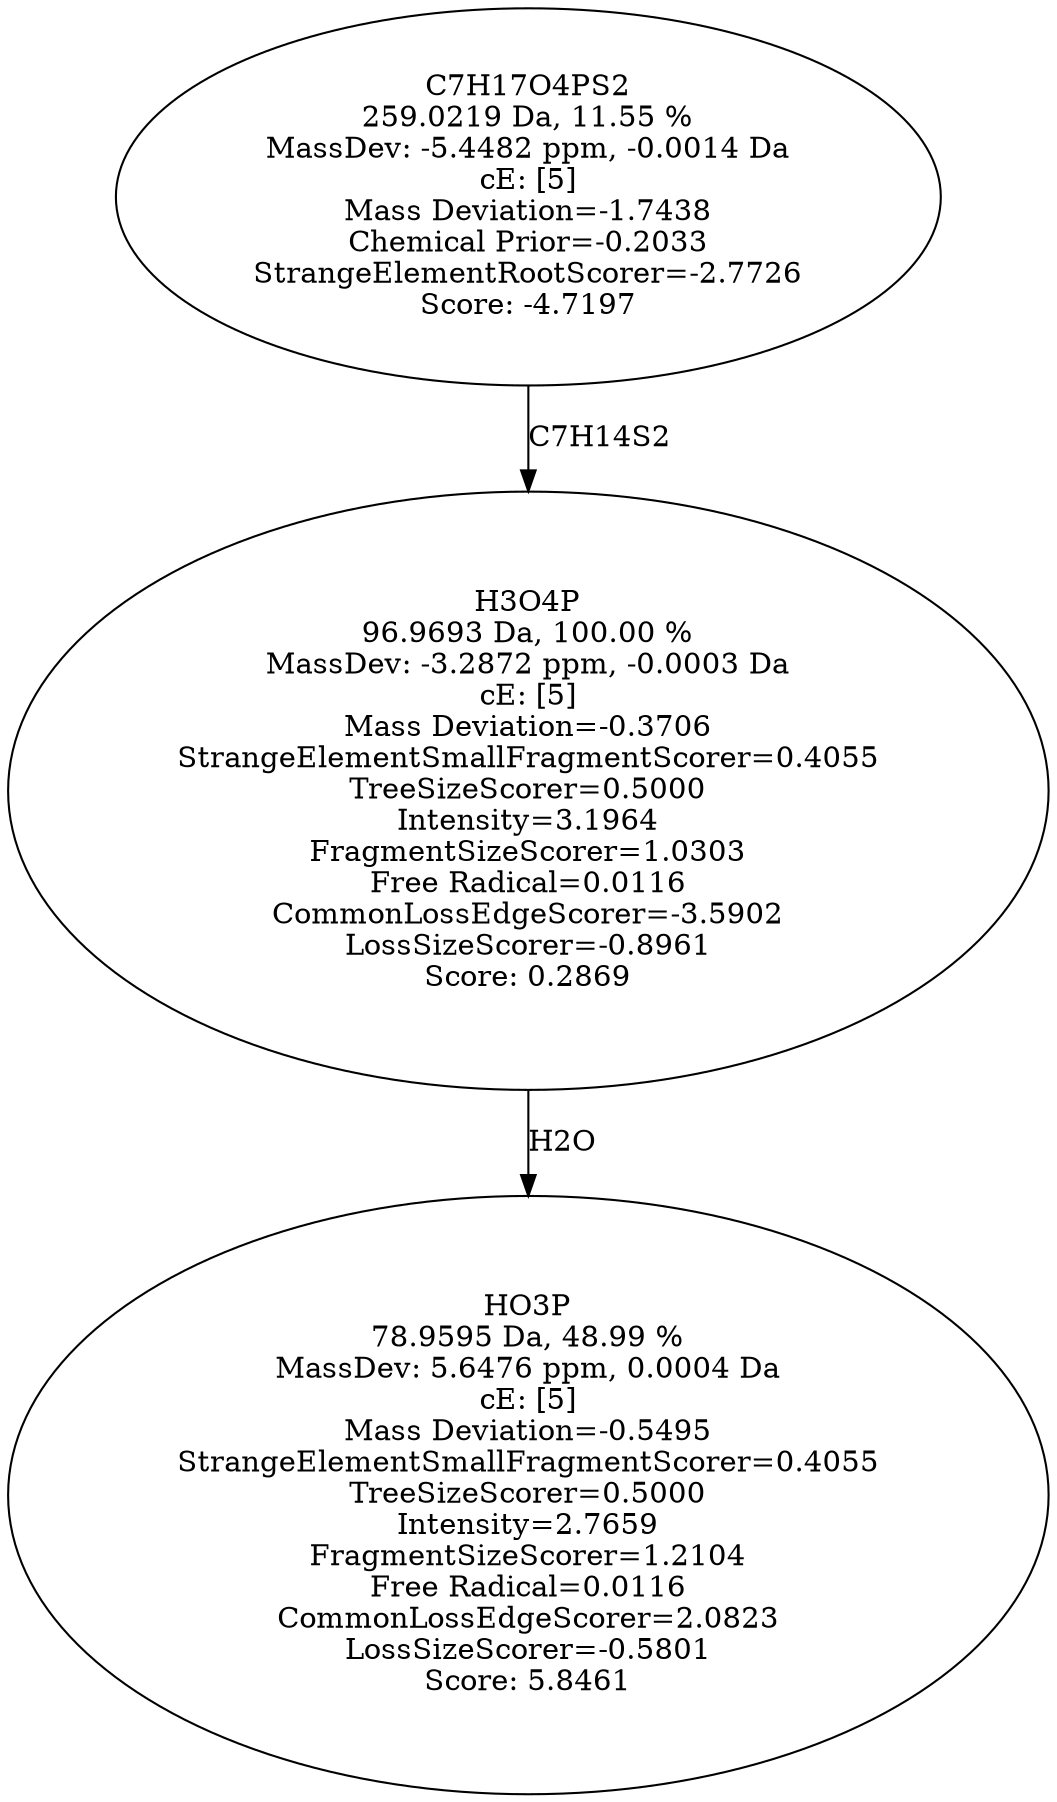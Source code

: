 strict digraph {
v1 [label="HO3P\n78.9595 Da, 48.99 %\nMassDev: 5.6476 ppm, 0.0004 Da\ncE: [5]\nMass Deviation=-0.5495\nStrangeElementSmallFragmentScorer=0.4055\nTreeSizeScorer=0.5000\nIntensity=2.7659\nFragmentSizeScorer=1.2104\nFree Radical=0.0116\nCommonLossEdgeScorer=2.0823\nLossSizeScorer=-0.5801\nScore: 5.8461"];
v2 [label="H3O4P\n96.9693 Da, 100.00 %\nMassDev: -3.2872 ppm, -0.0003 Da\ncE: [5]\nMass Deviation=-0.3706\nStrangeElementSmallFragmentScorer=0.4055\nTreeSizeScorer=0.5000\nIntensity=3.1964\nFragmentSizeScorer=1.0303\nFree Radical=0.0116\nCommonLossEdgeScorer=-3.5902\nLossSizeScorer=-0.8961\nScore: 0.2869"];
v3 [label="C7H17O4PS2\n259.0219 Da, 11.55 %\nMassDev: -5.4482 ppm, -0.0014 Da\ncE: [5]\nMass Deviation=-1.7438\nChemical Prior=-0.2033\nStrangeElementRootScorer=-2.7726\nScore: -4.7197"];
v2 -> v1 [label="H2O"];
v3 -> v2 [label="C7H14S2"];
}